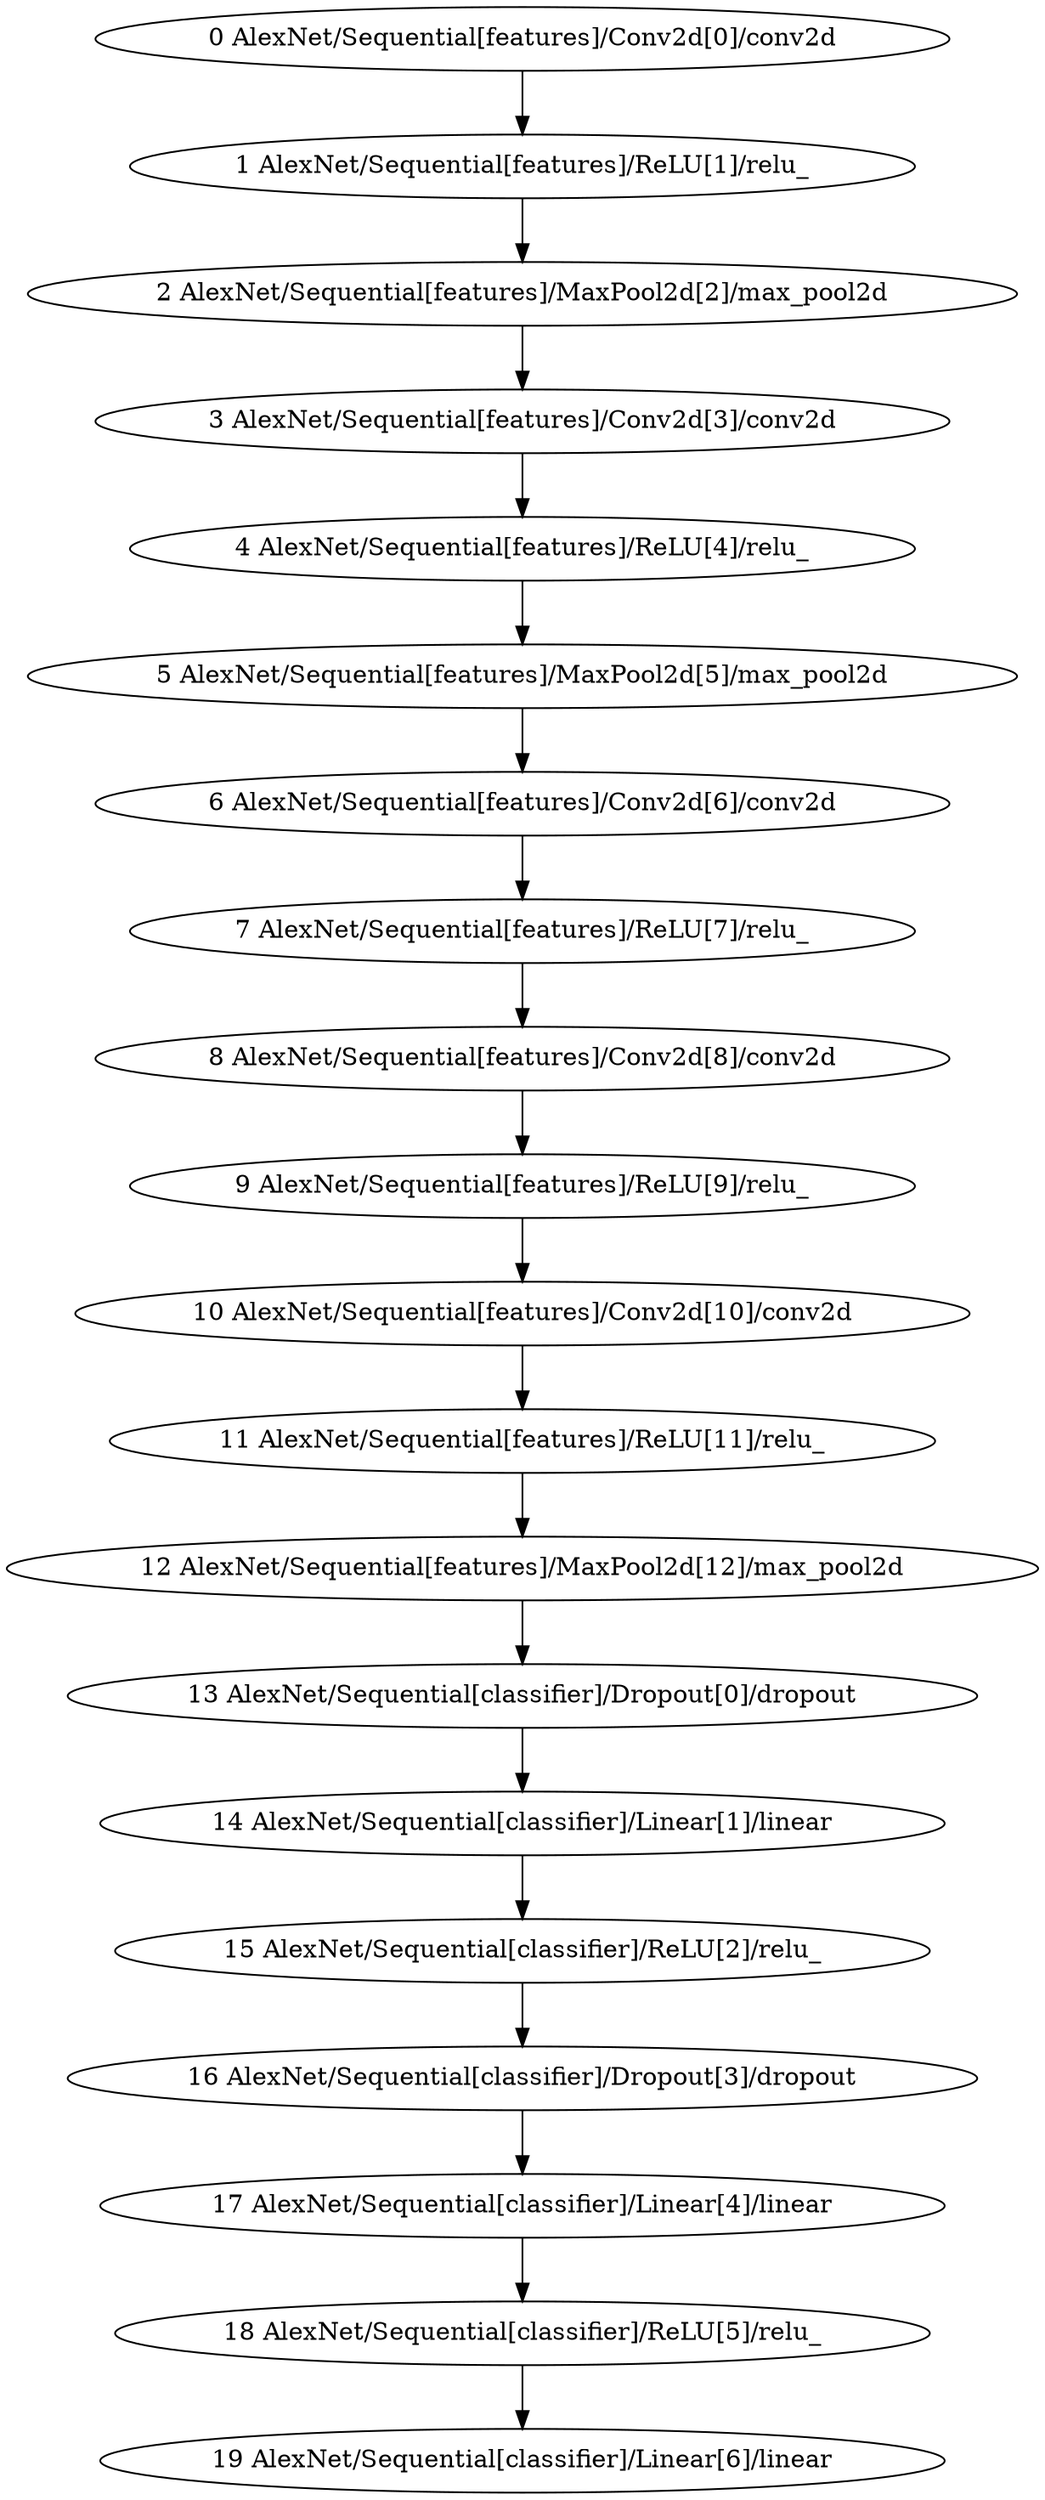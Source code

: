 strict digraph  {
"0 AlexNet/Sequential[features]/Conv2d[0]/conv2d" [id=0, scope="AlexNet/Sequential[features]/Conv2d[0]", type=conv2d];
"1 AlexNet/Sequential[features]/ReLU[1]/relu_" [id=1, scope="AlexNet/Sequential[features]/ReLU[1]", type=relu_];
"2 AlexNet/Sequential[features]/MaxPool2d[2]/max_pool2d" [id=2, scope="AlexNet/Sequential[features]/MaxPool2d[2]", type=max_pool2d];
"3 AlexNet/Sequential[features]/Conv2d[3]/conv2d" [id=3, scope="AlexNet/Sequential[features]/Conv2d[3]", type=conv2d];
"4 AlexNet/Sequential[features]/ReLU[4]/relu_" [id=4, scope="AlexNet/Sequential[features]/ReLU[4]", type=relu_];
"5 AlexNet/Sequential[features]/MaxPool2d[5]/max_pool2d" [id=5, scope="AlexNet/Sequential[features]/MaxPool2d[5]", type=max_pool2d];
"6 AlexNet/Sequential[features]/Conv2d[6]/conv2d" [id=6, scope="AlexNet/Sequential[features]/Conv2d[6]", type=conv2d];
"7 AlexNet/Sequential[features]/ReLU[7]/relu_" [id=7, scope="AlexNet/Sequential[features]/ReLU[7]", type=relu_];
"8 AlexNet/Sequential[features]/Conv2d[8]/conv2d" [id=8, scope="AlexNet/Sequential[features]/Conv2d[8]", type=conv2d];
"9 AlexNet/Sequential[features]/ReLU[9]/relu_" [id=9, scope="AlexNet/Sequential[features]/ReLU[9]", type=relu_];
"10 AlexNet/Sequential[features]/Conv2d[10]/conv2d" [id=10, scope="AlexNet/Sequential[features]/Conv2d[10]", type=conv2d];
"11 AlexNet/Sequential[features]/ReLU[11]/relu_" [id=11, scope="AlexNet/Sequential[features]/ReLU[11]", type=relu_];
"12 AlexNet/Sequential[features]/MaxPool2d[12]/max_pool2d" [id=12, scope="AlexNet/Sequential[features]/MaxPool2d[12]", type=max_pool2d];
"13 AlexNet/Sequential[classifier]/Dropout[0]/dropout" [id=13, scope="AlexNet/Sequential[classifier]/Dropout[0]", type=dropout];
"14 AlexNet/Sequential[classifier]/Linear[1]/linear" [id=14, scope="AlexNet/Sequential[classifier]/Linear[1]", type=linear];
"15 AlexNet/Sequential[classifier]/ReLU[2]/relu_" [id=15, scope="AlexNet/Sequential[classifier]/ReLU[2]", type=relu_];
"16 AlexNet/Sequential[classifier]/Dropout[3]/dropout" [id=16, scope="AlexNet/Sequential[classifier]/Dropout[3]", type=dropout];
"17 AlexNet/Sequential[classifier]/Linear[4]/linear" [id=17, scope="AlexNet/Sequential[classifier]/Linear[4]", type=linear];
"18 AlexNet/Sequential[classifier]/ReLU[5]/relu_" [id=18, scope="AlexNet/Sequential[classifier]/ReLU[5]", type=relu_];
"19 AlexNet/Sequential[classifier]/Linear[6]/linear" [id=19, scope="AlexNet/Sequential[classifier]/Linear[6]", type=linear];
"0 AlexNet/Sequential[features]/Conv2d[0]/conv2d" -> "1 AlexNet/Sequential[features]/ReLU[1]/relu_";
"1 AlexNet/Sequential[features]/ReLU[1]/relu_" -> "2 AlexNet/Sequential[features]/MaxPool2d[2]/max_pool2d";
"2 AlexNet/Sequential[features]/MaxPool2d[2]/max_pool2d" -> "3 AlexNet/Sequential[features]/Conv2d[3]/conv2d";
"3 AlexNet/Sequential[features]/Conv2d[3]/conv2d" -> "4 AlexNet/Sequential[features]/ReLU[4]/relu_";
"4 AlexNet/Sequential[features]/ReLU[4]/relu_" -> "5 AlexNet/Sequential[features]/MaxPool2d[5]/max_pool2d";
"5 AlexNet/Sequential[features]/MaxPool2d[5]/max_pool2d" -> "6 AlexNet/Sequential[features]/Conv2d[6]/conv2d";
"6 AlexNet/Sequential[features]/Conv2d[6]/conv2d" -> "7 AlexNet/Sequential[features]/ReLU[7]/relu_";
"7 AlexNet/Sequential[features]/ReLU[7]/relu_" -> "8 AlexNet/Sequential[features]/Conv2d[8]/conv2d";
"8 AlexNet/Sequential[features]/Conv2d[8]/conv2d" -> "9 AlexNet/Sequential[features]/ReLU[9]/relu_";
"9 AlexNet/Sequential[features]/ReLU[9]/relu_" -> "10 AlexNet/Sequential[features]/Conv2d[10]/conv2d";
"10 AlexNet/Sequential[features]/Conv2d[10]/conv2d" -> "11 AlexNet/Sequential[features]/ReLU[11]/relu_";
"11 AlexNet/Sequential[features]/ReLU[11]/relu_" -> "12 AlexNet/Sequential[features]/MaxPool2d[12]/max_pool2d";
"12 AlexNet/Sequential[features]/MaxPool2d[12]/max_pool2d" -> "13 AlexNet/Sequential[classifier]/Dropout[0]/dropout";
"13 AlexNet/Sequential[classifier]/Dropout[0]/dropout" -> "14 AlexNet/Sequential[classifier]/Linear[1]/linear";
"14 AlexNet/Sequential[classifier]/Linear[1]/linear" -> "15 AlexNet/Sequential[classifier]/ReLU[2]/relu_";
"15 AlexNet/Sequential[classifier]/ReLU[2]/relu_" -> "16 AlexNet/Sequential[classifier]/Dropout[3]/dropout";
"16 AlexNet/Sequential[classifier]/Dropout[3]/dropout" -> "17 AlexNet/Sequential[classifier]/Linear[4]/linear";
"17 AlexNet/Sequential[classifier]/Linear[4]/linear" -> "18 AlexNet/Sequential[classifier]/ReLU[5]/relu_";
"18 AlexNet/Sequential[classifier]/ReLU[5]/relu_" -> "19 AlexNet/Sequential[classifier]/Linear[6]/linear";
}
